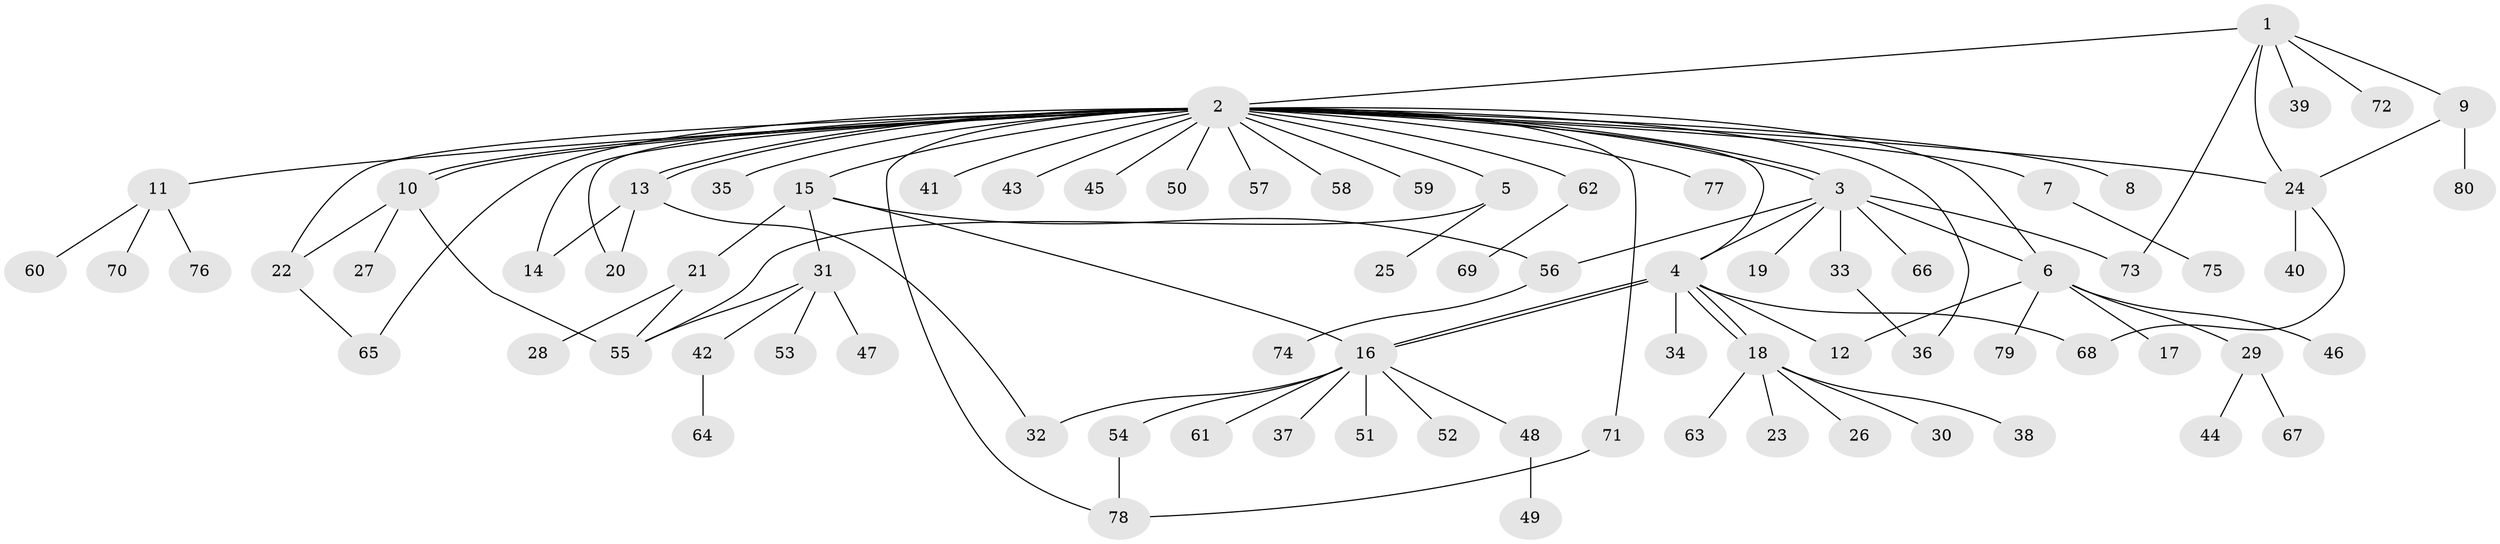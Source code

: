 // Generated by graph-tools (version 1.1) at 2025/26/03/09/25 03:26:08]
// undirected, 80 vertices, 104 edges
graph export_dot {
graph [start="1"]
  node [color=gray90,style=filled];
  1;
  2;
  3;
  4;
  5;
  6;
  7;
  8;
  9;
  10;
  11;
  12;
  13;
  14;
  15;
  16;
  17;
  18;
  19;
  20;
  21;
  22;
  23;
  24;
  25;
  26;
  27;
  28;
  29;
  30;
  31;
  32;
  33;
  34;
  35;
  36;
  37;
  38;
  39;
  40;
  41;
  42;
  43;
  44;
  45;
  46;
  47;
  48;
  49;
  50;
  51;
  52;
  53;
  54;
  55;
  56;
  57;
  58;
  59;
  60;
  61;
  62;
  63;
  64;
  65;
  66;
  67;
  68;
  69;
  70;
  71;
  72;
  73;
  74;
  75;
  76;
  77;
  78;
  79;
  80;
  1 -- 2;
  1 -- 9;
  1 -- 24;
  1 -- 39;
  1 -- 72;
  1 -- 73;
  2 -- 3;
  2 -- 3;
  2 -- 4;
  2 -- 5;
  2 -- 6;
  2 -- 7;
  2 -- 8;
  2 -- 10;
  2 -- 10;
  2 -- 11;
  2 -- 13;
  2 -- 13;
  2 -- 14;
  2 -- 15;
  2 -- 20;
  2 -- 22;
  2 -- 24;
  2 -- 35;
  2 -- 36;
  2 -- 41;
  2 -- 43;
  2 -- 45;
  2 -- 50;
  2 -- 57;
  2 -- 58;
  2 -- 59;
  2 -- 62;
  2 -- 65;
  2 -- 71;
  2 -- 77;
  2 -- 78;
  3 -- 4;
  3 -- 6;
  3 -- 19;
  3 -- 33;
  3 -- 56;
  3 -- 66;
  3 -- 73;
  4 -- 12;
  4 -- 16;
  4 -- 16;
  4 -- 18;
  4 -- 18;
  4 -- 34;
  4 -- 68;
  5 -- 25;
  5 -- 55;
  6 -- 12;
  6 -- 17;
  6 -- 29;
  6 -- 46;
  6 -- 79;
  7 -- 75;
  9 -- 24;
  9 -- 80;
  10 -- 22;
  10 -- 27;
  10 -- 55;
  11 -- 60;
  11 -- 70;
  11 -- 76;
  13 -- 14;
  13 -- 20;
  13 -- 32;
  15 -- 16;
  15 -- 21;
  15 -- 31;
  15 -- 56;
  16 -- 32;
  16 -- 37;
  16 -- 48;
  16 -- 51;
  16 -- 52;
  16 -- 54;
  16 -- 61;
  18 -- 23;
  18 -- 26;
  18 -- 30;
  18 -- 38;
  18 -- 63;
  21 -- 28;
  21 -- 55;
  22 -- 65;
  24 -- 40;
  24 -- 68;
  29 -- 44;
  29 -- 67;
  31 -- 42;
  31 -- 47;
  31 -- 53;
  31 -- 55;
  33 -- 36;
  42 -- 64;
  48 -- 49;
  54 -- 78;
  56 -- 74;
  62 -- 69;
  71 -- 78;
}
